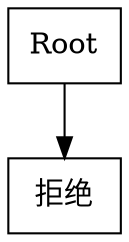 digraph {
	Root [label=Root shape=box]
	"5498ba8cc4eecd262cb5472f4fccd592a3e843fcc19828fb9d312264892fd27f" [label="拒绝" shape=box]
	Root -> "5498ba8cc4eecd262cb5472f4fccd592a3e843fcc19828fb9d312264892fd27f"
}
